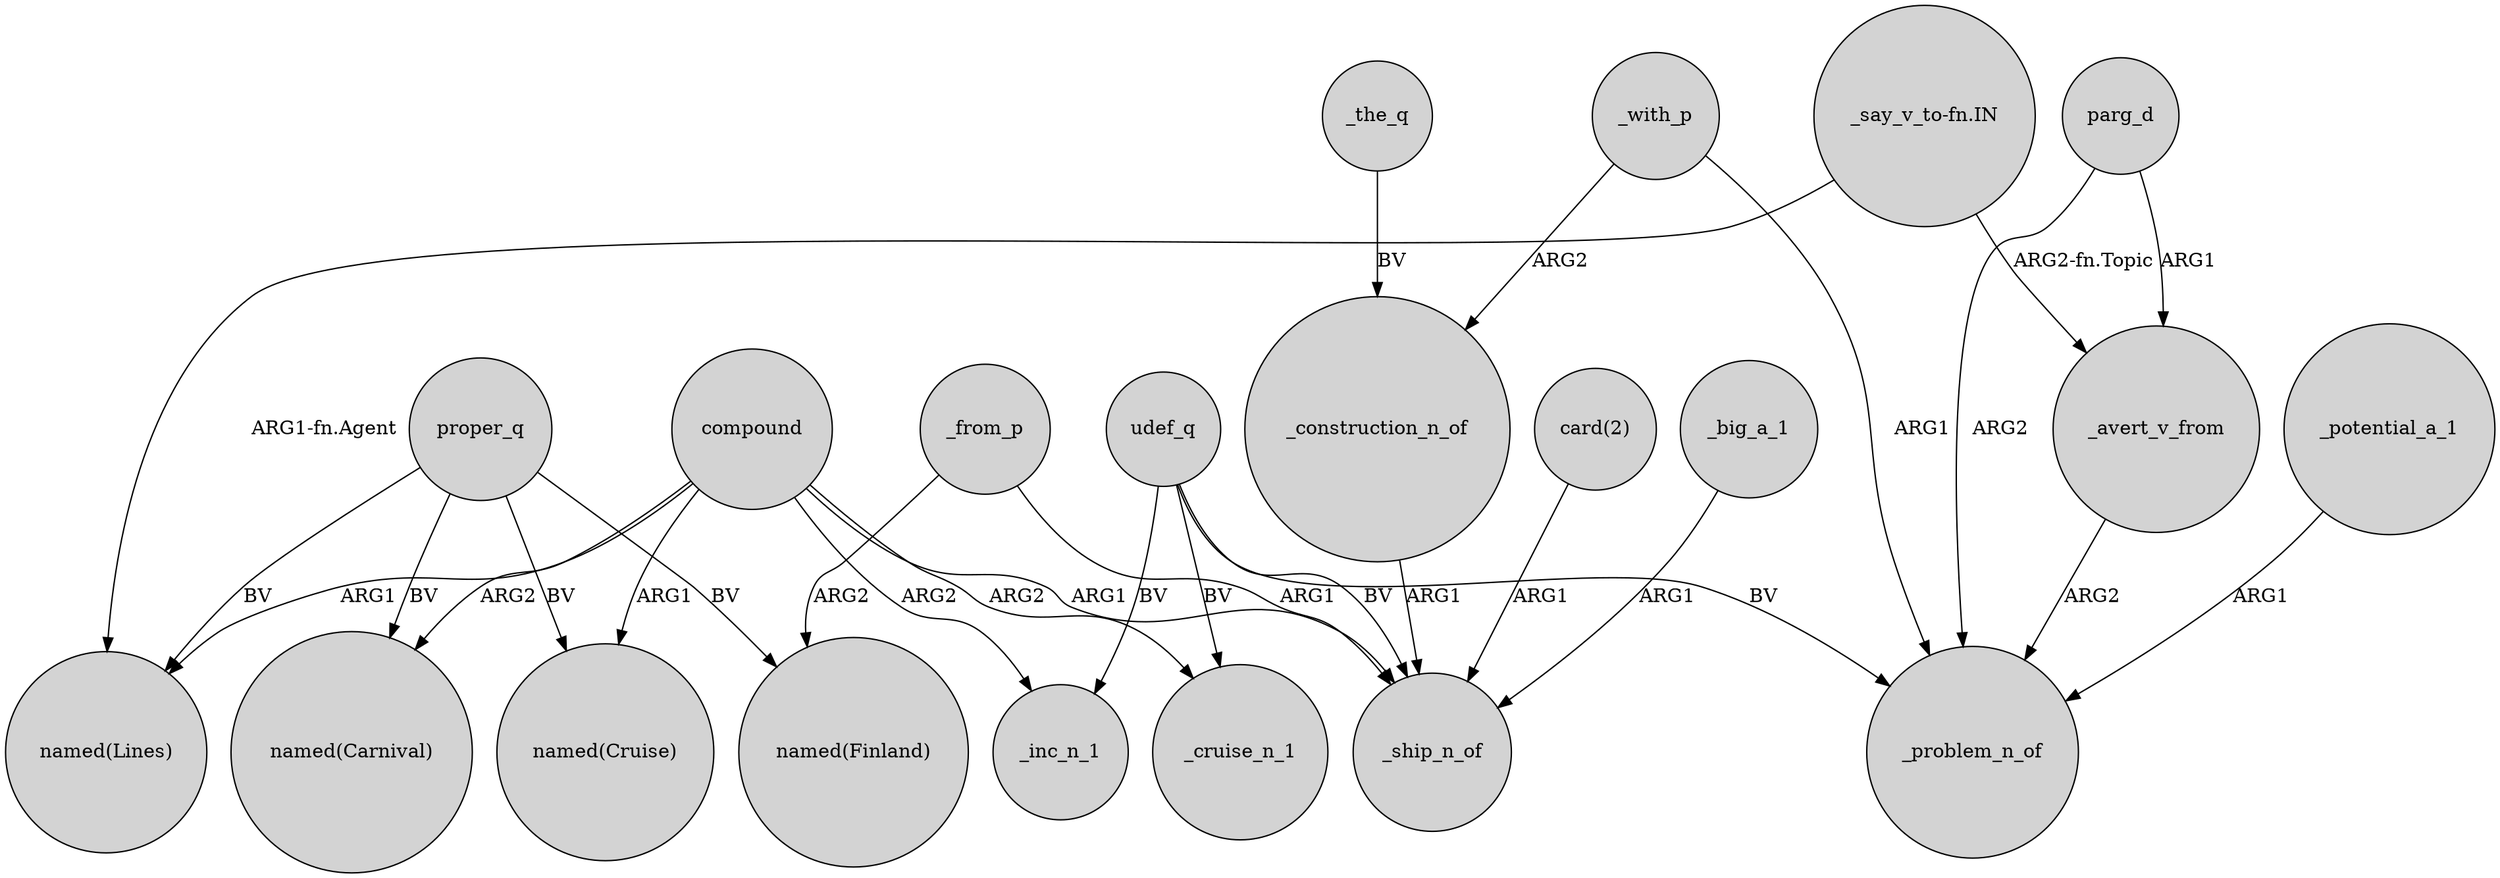 digraph {
	node [shape=circle style=filled]
	proper_q -> "named(Lines)" [label=BV]
	compound -> "named(Cruise)" [label=ARG1]
	udef_q -> _cruise_n_1 [label=BV]
	udef_q -> _inc_n_1 [label=BV]
	_the_q -> _construction_n_of [label=BV]
	udef_q -> _ship_n_of [label=BV]
	_construction_n_of -> _ship_n_of [label=ARG1]
	proper_q -> "named(Finland)" [label=BV]
	compound -> "named(Carnival)" [label=ARG2]
	udef_q -> _problem_n_of [label=BV]
	_big_a_1 -> _ship_n_of [label=ARG1]
	_avert_v_from -> _problem_n_of [label=ARG2]
	proper_q -> "named(Carnival)" [label=BV]
	compound -> "named(Lines)" [label=ARG1]
	"_say_v_to-fn.IN" -> _avert_v_from [label="ARG2-fn.Topic"]
	"card(2)" -> _ship_n_of [label=ARG1]
	_potential_a_1 -> _problem_n_of [label=ARG1]
	_with_p -> _construction_n_of [label=ARG2]
	parg_d -> _problem_n_of [label=ARG2]
	_from_p -> _ship_n_of [label=ARG1]
	parg_d -> _avert_v_from [label=ARG1]
	_from_p -> "named(Finland)" [label=ARG2]
	_with_p -> _problem_n_of [label=ARG1]
	compound -> _ship_n_of [label=ARG1]
	"_say_v_to-fn.IN" -> "named(Lines)" [label="ARG1-fn.Agent"]
	proper_q -> "named(Cruise)" [label=BV]
	compound -> _inc_n_1 [label=ARG2]
	compound -> _cruise_n_1 [label=ARG2]
}
